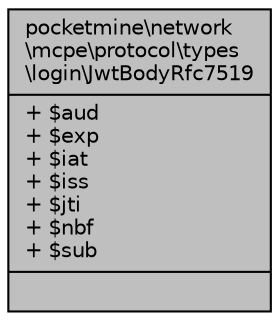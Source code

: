 digraph "pocketmine\network\mcpe\protocol\types\login\JwtBodyRfc7519"
{
 // INTERACTIVE_SVG=YES
 // LATEX_PDF_SIZE
  edge [fontname="Helvetica",fontsize="10",labelfontname="Helvetica",labelfontsize="10"];
  node [fontname="Helvetica",fontsize="10",shape=record];
  Node1 [label="{pocketmine\\network\l\\mcpe\\protocol\\types\l\\login\\JwtBodyRfc7519\n|+ $aud\l+ $exp\l+ $iat\l+ $iss\l+ $jti\l+ $nbf\l+ $sub\l|}",height=0.2,width=0.4,color="black", fillcolor="grey75", style="filled", fontcolor="black",tooltip=" "];
}
